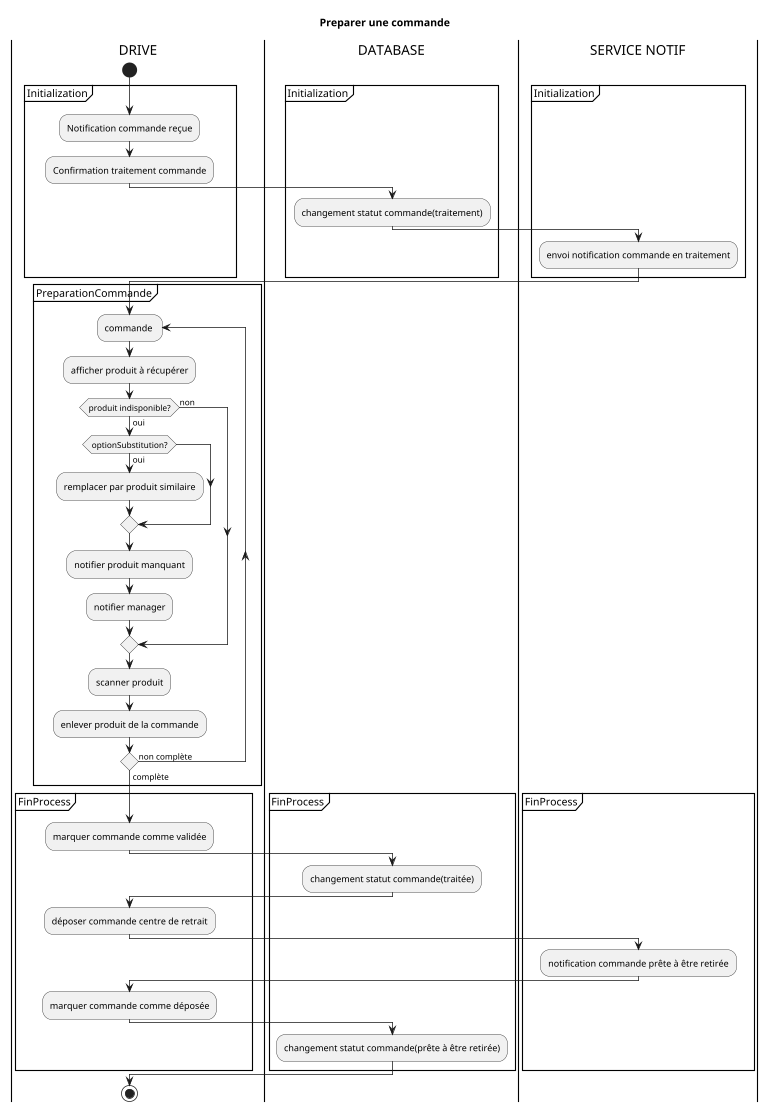 @startuml Activité Préparateur

scale 0.75

title Preparer une commande


|DRIVE|
start

partition Initialization {


:Notification commande reçue;

:Confirmation traitement commande;

|DATABASE|
:changement statut commande(traitement);

|SERVICE NOTIF|
:envoi notification commande en traitement;

}
|DRIVE|

partition PreparationCommande {


repeat :commande ;
:afficher produit à récupérer;
if(produit indisponible?)then(oui)
    if(optionSubstitution?)then (oui)
    :remplacer par produit similaire;
    endif
:notifier produit manquant;
:notifier manager;
else (non)
endif

:scanner produit;
:enlever produit de la commande;
repeat while () is (non complète) not (complète)
}

partition FinProcess {

:marquer commande comme validée;

|DATABASE|
:changement statut commande(traitée);

'|SERVICE NOTIF|
':notification commande terminée;

|DRIVE|
:déposer commande centre de retrait;

|SERVICE NOTIF|
:notification commande prête à être retirée;

|DRIVE|
:marquer commande comme déposée;
|DATABASE|
:changement statut commande(prête à être retirée);

|DRIVE|

}
stop

@enduml
